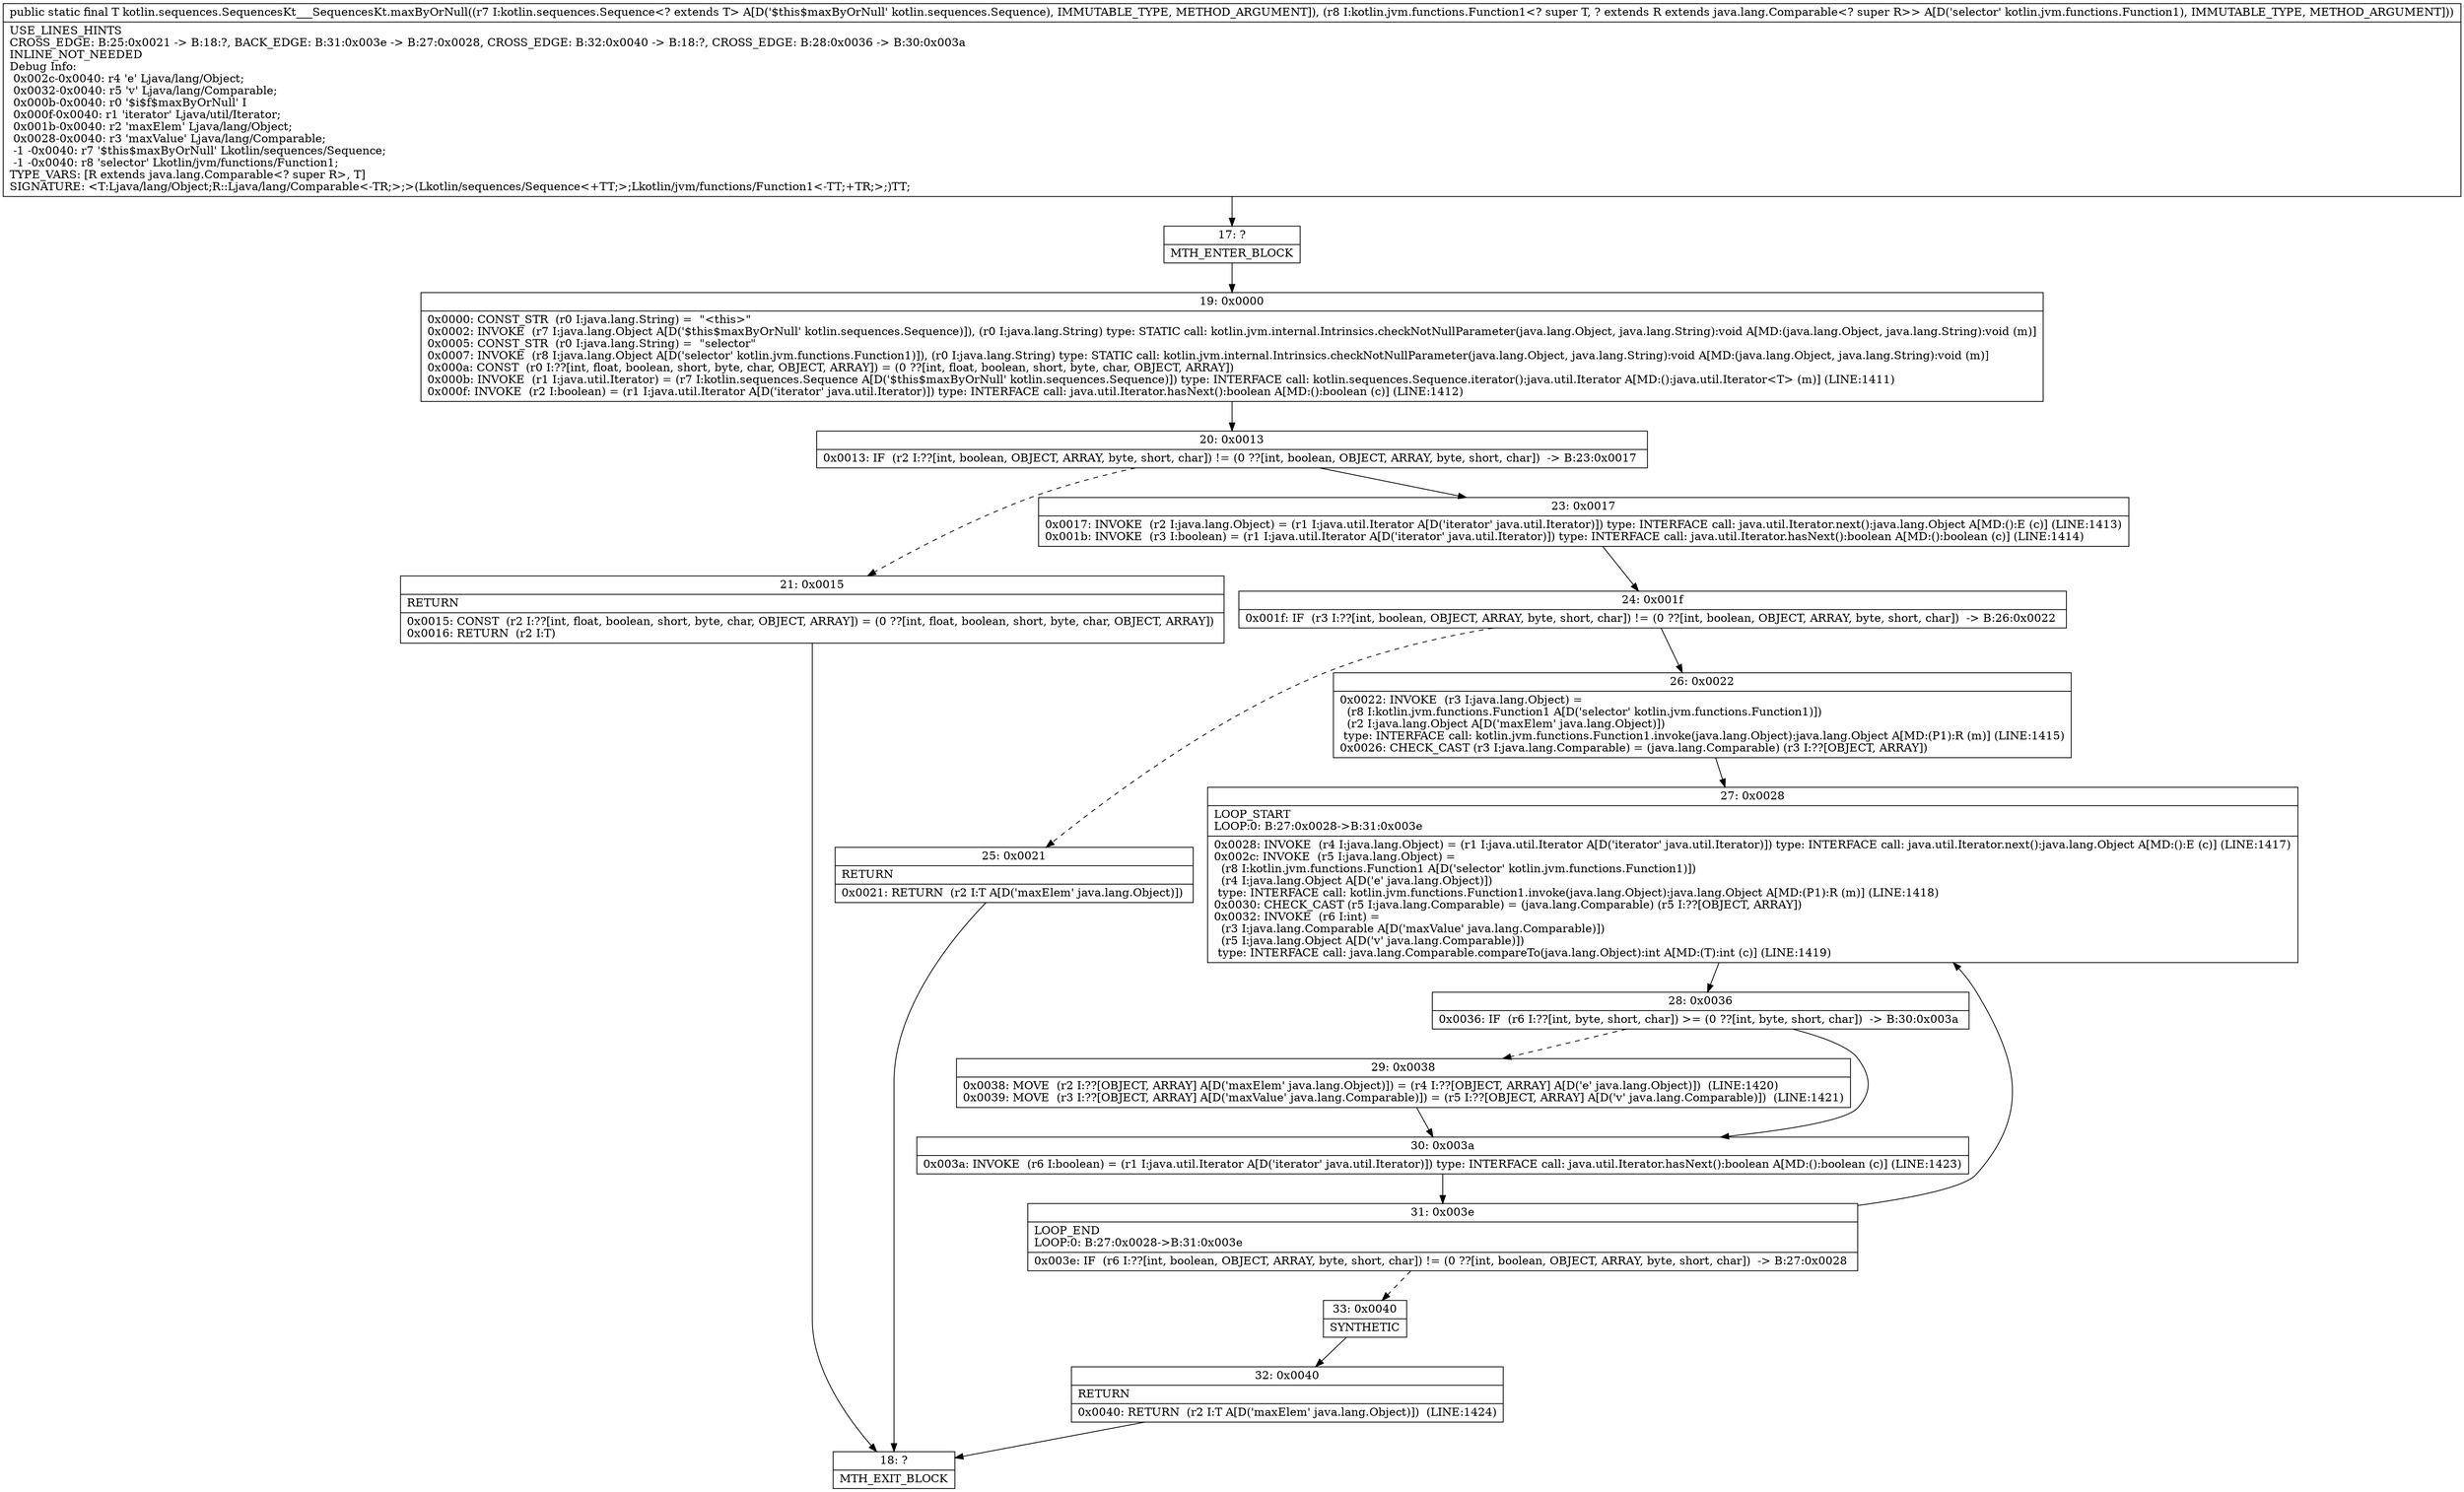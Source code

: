 digraph "CFG forkotlin.sequences.SequencesKt___SequencesKt.maxByOrNull(Lkotlin\/sequences\/Sequence;Lkotlin\/jvm\/functions\/Function1;)Ljava\/lang\/Object;" {
Node_17 [shape=record,label="{17\:\ ?|MTH_ENTER_BLOCK\l}"];
Node_19 [shape=record,label="{19\:\ 0x0000|0x0000: CONST_STR  (r0 I:java.lang.String) =  \"\<this\>\" \l0x0002: INVOKE  (r7 I:java.lang.Object A[D('$this$maxByOrNull' kotlin.sequences.Sequence)]), (r0 I:java.lang.String) type: STATIC call: kotlin.jvm.internal.Intrinsics.checkNotNullParameter(java.lang.Object, java.lang.String):void A[MD:(java.lang.Object, java.lang.String):void (m)]\l0x0005: CONST_STR  (r0 I:java.lang.String) =  \"selector\" \l0x0007: INVOKE  (r8 I:java.lang.Object A[D('selector' kotlin.jvm.functions.Function1)]), (r0 I:java.lang.String) type: STATIC call: kotlin.jvm.internal.Intrinsics.checkNotNullParameter(java.lang.Object, java.lang.String):void A[MD:(java.lang.Object, java.lang.String):void (m)]\l0x000a: CONST  (r0 I:??[int, float, boolean, short, byte, char, OBJECT, ARRAY]) = (0 ??[int, float, boolean, short, byte, char, OBJECT, ARRAY]) \l0x000b: INVOKE  (r1 I:java.util.Iterator) = (r7 I:kotlin.sequences.Sequence A[D('$this$maxByOrNull' kotlin.sequences.Sequence)]) type: INTERFACE call: kotlin.sequences.Sequence.iterator():java.util.Iterator A[MD:():java.util.Iterator\<T\> (m)] (LINE:1411)\l0x000f: INVOKE  (r2 I:boolean) = (r1 I:java.util.Iterator A[D('iterator' java.util.Iterator)]) type: INTERFACE call: java.util.Iterator.hasNext():boolean A[MD:():boolean (c)] (LINE:1412)\l}"];
Node_20 [shape=record,label="{20\:\ 0x0013|0x0013: IF  (r2 I:??[int, boolean, OBJECT, ARRAY, byte, short, char]) != (0 ??[int, boolean, OBJECT, ARRAY, byte, short, char])  \-\> B:23:0x0017 \l}"];
Node_21 [shape=record,label="{21\:\ 0x0015|RETURN\l|0x0015: CONST  (r2 I:??[int, float, boolean, short, byte, char, OBJECT, ARRAY]) = (0 ??[int, float, boolean, short, byte, char, OBJECT, ARRAY]) \l0x0016: RETURN  (r2 I:T) \l}"];
Node_18 [shape=record,label="{18\:\ ?|MTH_EXIT_BLOCK\l}"];
Node_23 [shape=record,label="{23\:\ 0x0017|0x0017: INVOKE  (r2 I:java.lang.Object) = (r1 I:java.util.Iterator A[D('iterator' java.util.Iterator)]) type: INTERFACE call: java.util.Iterator.next():java.lang.Object A[MD:():E (c)] (LINE:1413)\l0x001b: INVOKE  (r3 I:boolean) = (r1 I:java.util.Iterator A[D('iterator' java.util.Iterator)]) type: INTERFACE call: java.util.Iterator.hasNext():boolean A[MD:():boolean (c)] (LINE:1414)\l}"];
Node_24 [shape=record,label="{24\:\ 0x001f|0x001f: IF  (r3 I:??[int, boolean, OBJECT, ARRAY, byte, short, char]) != (0 ??[int, boolean, OBJECT, ARRAY, byte, short, char])  \-\> B:26:0x0022 \l}"];
Node_25 [shape=record,label="{25\:\ 0x0021|RETURN\l|0x0021: RETURN  (r2 I:T A[D('maxElem' java.lang.Object)]) \l}"];
Node_26 [shape=record,label="{26\:\ 0x0022|0x0022: INVOKE  (r3 I:java.lang.Object) = \l  (r8 I:kotlin.jvm.functions.Function1 A[D('selector' kotlin.jvm.functions.Function1)])\l  (r2 I:java.lang.Object A[D('maxElem' java.lang.Object)])\l type: INTERFACE call: kotlin.jvm.functions.Function1.invoke(java.lang.Object):java.lang.Object A[MD:(P1):R (m)] (LINE:1415)\l0x0026: CHECK_CAST (r3 I:java.lang.Comparable) = (java.lang.Comparable) (r3 I:??[OBJECT, ARRAY]) \l}"];
Node_27 [shape=record,label="{27\:\ 0x0028|LOOP_START\lLOOP:0: B:27:0x0028\-\>B:31:0x003e\l|0x0028: INVOKE  (r4 I:java.lang.Object) = (r1 I:java.util.Iterator A[D('iterator' java.util.Iterator)]) type: INTERFACE call: java.util.Iterator.next():java.lang.Object A[MD:():E (c)] (LINE:1417)\l0x002c: INVOKE  (r5 I:java.lang.Object) = \l  (r8 I:kotlin.jvm.functions.Function1 A[D('selector' kotlin.jvm.functions.Function1)])\l  (r4 I:java.lang.Object A[D('e' java.lang.Object)])\l type: INTERFACE call: kotlin.jvm.functions.Function1.invoke(java.lang.Object):java.lang.Object A[MD:(P1):R (m)] (LINE:1418)\l0x0030: CHECK_CAST (r5 I:java.lang.Comparable) = (java.lang.Comparable) (r5 I:??[OBJECT, ARRAY]) \l0x0032: INVOKE  (r6 I:int) = \l  (r3 I:java.lang.Comparable A[D('maxValue' java.lang.Comparable)])\l  (r5 I:java.lang.Object A[D('v' java.lang.Comparable)])\l type: INTERFACE call: java.lang.Comparable.compareTo(java.lang.Object):int A[MD:(T):int (c)] (LINE:1419)\l}"];
Node_28 [shape=record,label="{28\:\ 0x0036|0x0036: IF  (r6 I:??[int, byte, short, char]) \>= (0 ??[int, byte, short, char])  \-\> B:30:0x003a \l}"];
Node_29 [shape=record,label="{29\:\ 0x0038|0x0038: MOVE  (r2 I:??[OBJECT, ARRAY] A[D('maxElem' java.lang.Object)]) = (r4 I:??[OBJECT, ARRAY] A[D('e' java.lang.Object)])  (LINE:1420)\l0x0039: MOVE  (r3 I:??[OBJECT, ARRAY] A[D('maxValue' java.lang.Comparable)]) = (r5 I:??[OBJECT, ARRAY] A[D('v' java.lang.Comparable)])  (LINE:1421)\l}"];
Node_30 [shape=record,label="{30\:\ 0x003a|0x003a: INVOKE  (r6 I:boolean) = (r1 I:java.util.Iterator A[D('iterator' java.util.Iterator)]) type: INTERFACE call: java.util.Iterator.hasNext():boolean A[MD:():boolean (c)] (LINE:1423)\l}"];
Node_31 [shape=record,label="{31\:\ 0x003e|LOOP_END\lLOOP:0: B:27:0x0028\-\>B:31:0x003e\l|0x003e: IF  (r6 I:??[int, boolean, OBJECT, ARRAY, byte, short, char]) != (0 ??[int, boolean, OBJECT, ARRAY, byte, short, char])  \-\> B:27:0x0028 \l}"];
Node_33 [shape=record,label="{33\:\ 0x0040|SYNTHETIC\l}"];
Node_32 [shape=record,label="{32\:\ 0x0040|RETURN\l|0x0040: RETURN  (r2 I:T A[D('maxElem' java.lang.Object)])  (LINE:1424)\l}"];
MethodNode[shape=record,label="{public static final T kotlin.sequences.SequencesKt___SequencesKt.maxByOrNull((r7 I:kotlin.sequences.Sequence\<? extends T\> A[D('$this$maxByOrNull' kotlin.sequences.Sequence), IMMUTABLE_TYPE, METHOD_ARGUMENT]), (r8 I:kotlin.jvm.functions.Function1\<? super T, ? extends R extends java.lang.Comparable\<? super R\>\> A[D('selector' kotlin.jvm.functions.Function1), IMMUTABLE_TYPE, METHOD_ARGUMENT]))  | USE_LINES_HINTS\lCROSS_EDGE: B:25:0x0021 \-\> B:18:?, BACK_EDGE: B:31:0x003e \-\> B:27:0x0028, CROSS_EDGE: B:32:0x0040 \-\> B:18:?, CROSS_EDGE: B:28:0x0036 \-\> B:30:0x003a\lINLINE_NOT_NEEDED\lDebug Info:\l  0x002c\-0x0040: r4 'e' Ljava\/lang\/Object;\l  0x0032\-0x0040: r5 'v' Ljava\/lang\/Comparable;\l  0x000b\-0x0040: r0 '$i$f$maxByOrNull' I\l  0x000f\-0x0040: r1 'iterator' Ljava\/util\/Iterator;\l  0x001b\-0x0040: r2 'maxElem' Ljava\/lang\/Object;\l  0x0028\-0x0040: r3 'maxValue' Ljava\/lang\/Comparable;\l  \-1 \-0x0040: r7 '$this$maxByOrNull' Lkotlin\/sequences\/Sequence;\l  \-1 \-0x0040: r8 'selector' Lkotlin\/jvm\/functions\/Function1;\lTYPE_VARS: [R extends java.lang.Comparable\<? super R\>, T]\lSIGNATURE: \<T:Ljava\/lang\/Object;R::Ljava\/lang\/Comparable\<\-TR;\>;\>(Lkotlin\/sequences\/Sequence\<+TT;\>;Lkotlin\/jvm\/functions\/Function1\<\-TT;+TR;\>;)TT;\l}"];
MethodNode -> Node_17;Node_17 -> Node_19;
Node_19 -> Node_20;
Node_20 -> Node_21[style=dashed];
Node_20 -> Node_23;
Node_21 -> Node_18;
Node_23 -> Node_24;
Node_24 -> Node_25[style=dashed];
Node_24 -> Node_26;
Node_25 -> Node_18;
Node_26 -> Node_27;
Node_27 -> Node_28;
Node_28 -> Node_29[style=dashed];
Node_28 -> Node_30;
Node_29 -> Node_30;
Node_30 -> Node_31;
Node_31 -> Node_27;
Node_31 -> Node_33[style=dashed];
Node_33 -> Node_32;
Node_32 -> Node_18;
}

